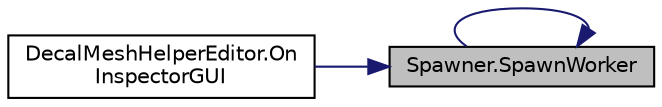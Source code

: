 digraph "Spawner.SpawnWorker"
{
 // LATEX_PDF_SIZE
  edge [fontname="Helvetica",fontsize="10",labelfontname="Helvetica",labelfontsize="10"];
  node [fontname="Helvetica",fontsize="10",shape=record];
  rankdir="RL";
  Node1 [label="Spawner.SpawnWorker",height=0.2,width=0.4,color="black", fillcolor="grey75", style="filled", fontcolor="black",tooltip=" "];
  Node1 -> Node2 [dir="back",color="midnightblue",fontsize="10",style="solid",fontname="Helvetica"];
  Node2 [label="DecalMeshHelperEditor.On\lInspectorGUI",height=0.2,width=0.4,color="black", fillcolor="white", style="filled",URL="$class_decal_mesh_helper_editor.html#aaefdb51b7e448947ce35c09373fe1f82",tooltip=" "];
  Node1 -> Node1 [dir="back",color="midnightblue",fontsize="10",style="solid",fontname="Helvetica"];
}
